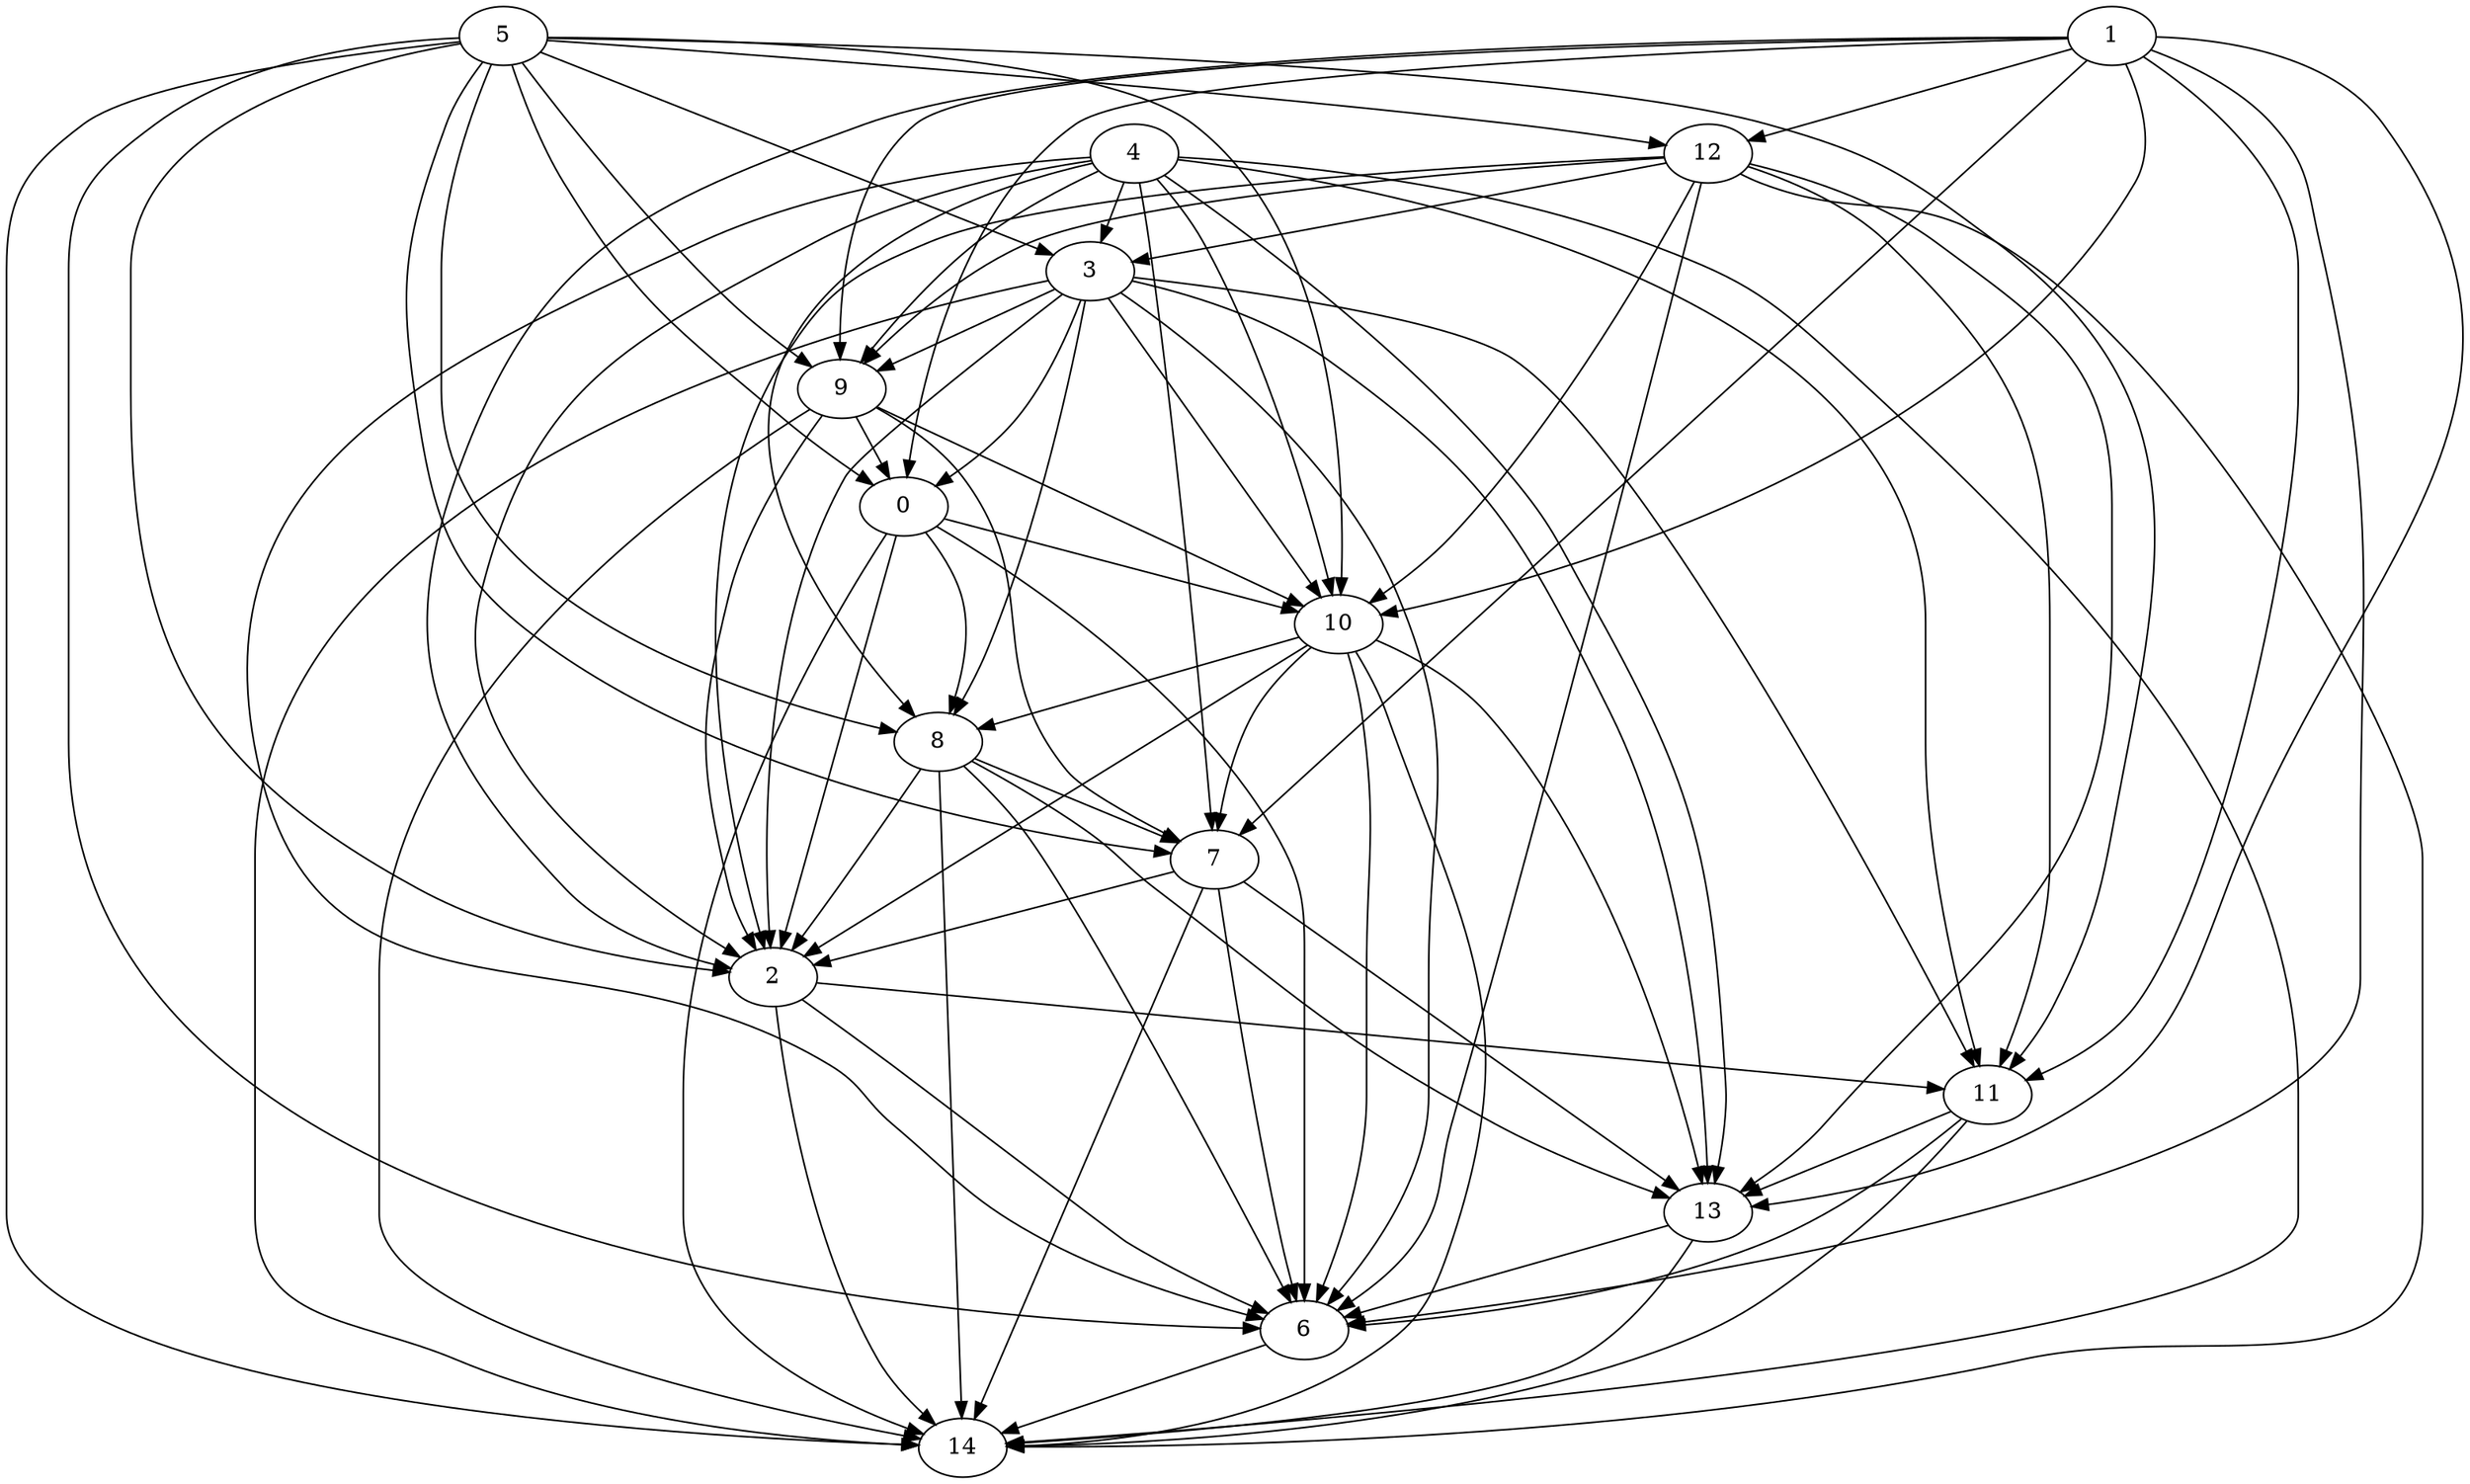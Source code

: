 digraph {
	"11" ["Weight"=325];
	"12" ["Weight"=435];
	"13" ["Weight"=398];
	"14" ["Weight"=317];
	"0" ["Weight"=122];
	"1" ["Weight"=146];
	"2" ["Weight"=855];
	"3" ["Weight"=629];
	"4" ["Weight"=569];
	"5" ["Weight"=894];
	"6" ["Weight"=931];
	"7" ["Weight"=131];
	"8" ["Weight"=947];
	"9" ["Weight"=108];
	"10" ["Weight"=230];
	"0" -> "2" ["Weight"=661];
	"4" -> "6" ["Weight"=112];
	"4" -> "7" ["Weight"=865];
	"4" -> "8" ["Weight"=970];
	"4" -> "9" ["Weight"=212];
	"0" -> "6" ["Weight"=630];
	"0" -> "8" ["Weight"=827];
	"1" -> "10" ["Weight"=293];
	"1" -> "11" ["Weight"=901];
	"1" -> "12" ["Weight"=780];
	"3" -> "10" ["Weight"=559];
	"1" -> "13" ["Weight"=802];
	"3" -> "11" ["Weight"=605];
	"12" -> "14" ["Weight"=422];
	"5" -> "10" ["Weight"=780];
	"12" -> "13" ["Weight"=304];
	"3" -> "13" ["Weight"=624];
	"5" -> "11" ["Weight"=446];
	"10" -> "14" ["Weight"=723];
	"3" -> "14" ["Weight"=654];
	"5" -> "12" ["Weight"=401];
	"10" -> "13" ["Weight"=506];
	"11" -> "6" ["Weight"=200];
	"12" -> "11" ["Weight"=365];
	"9" -> "0" ["Weight"=875];
	"12" -> "10" ["Weight"=589];
	"5" -> "14" ["Weight"=688];
	"9" -> "10" ["Weight"=755];
	"7" -> "13" ["Weight"=691];
	"9" -> "2" ["Weight"=591];
	"7" -> "14" ["Weight"=433];
	"5" -> "0" ["Weight"=867];
	"9" -> "14" ["Weight"=454];
	"5" -> "2" ["Weight"=192];
	"5" -> "3" ["Weight"=796];
	"9" -> "7" ["Weight"=342];
	"1" -> "0" ["Weight"=621];
	"1" -> "2" ["Weight"=883];
	"5" -> "6" ["Weight"=799];
	"5" -> "7" ["Weight"=173];
	"5" -> "8" ["Weight"=888];
	"5" -> "9" ["Weight"=109];
	"1" -> "6" ["Weight"=712];
	"1" -> "7" ["Weight"=748];
	"1" -> "9" ["Weight"=854];
	"12" -> "2" ["Weight"=621];
	"12" -> "3" ["Weight"=335];
	"12" -> "6" ["Weight"=538];
	"12" -> "9" ["Weight"=798];
	"2" -> "6" ["Weight"=730];
	"0" -> "10" ["Weight"=302];
	"2" -> "11" ["Weight"=486];
	"13" -> "14" ["Weight"=820];
	"0" -> "14" ["Weight"=532];
	"4" -> "10" ["Weight"=118];
	"4" -> "11" ["Weight"=246];
	"11" -> "14" ["Weight"=890];
	"13" -> "6" ["Weight"=403];
	"2" -> "14" ["Weight"=127];
	"11" -> "13" ["Weight"=884];
	"4" -> "13" ["Weight"=931];
	"4" -> "14" ["Weight"=128];
	"6" -> "14" ["Weight"=179];
	"8" -> "13" ["Weight"=654];
	"7" -> "2" ["Weight"=986];
	"8" -> "14" ["Weight"=302];
	"3" -> "0" ["Weight"=987];
	"3" -> "2" ["Weight"=125];
	"7" -> "6" ["Weight"=816];
	"3" -> "6" ["Weight"=808];
	"3" -> "8" ["Weight"=398];
	"3" -> "9" ["Weight"=766];
	"10" -> "2" ["Weight"=582];
	"10" -> "6" ["Weight"=166];
	"10" -> "7" ["Weight"=265];
	"10" -> "8" ["Weight"=579];
	"8" -> "2" ["Weight"=888];
	"4" -> "2" ["Weight"=861];
	"8" -> "6" ["Weight"=459];
	"4" -> "3" ["Weight"=284];
	"8" -> "7" ["Weight"=711];
}
